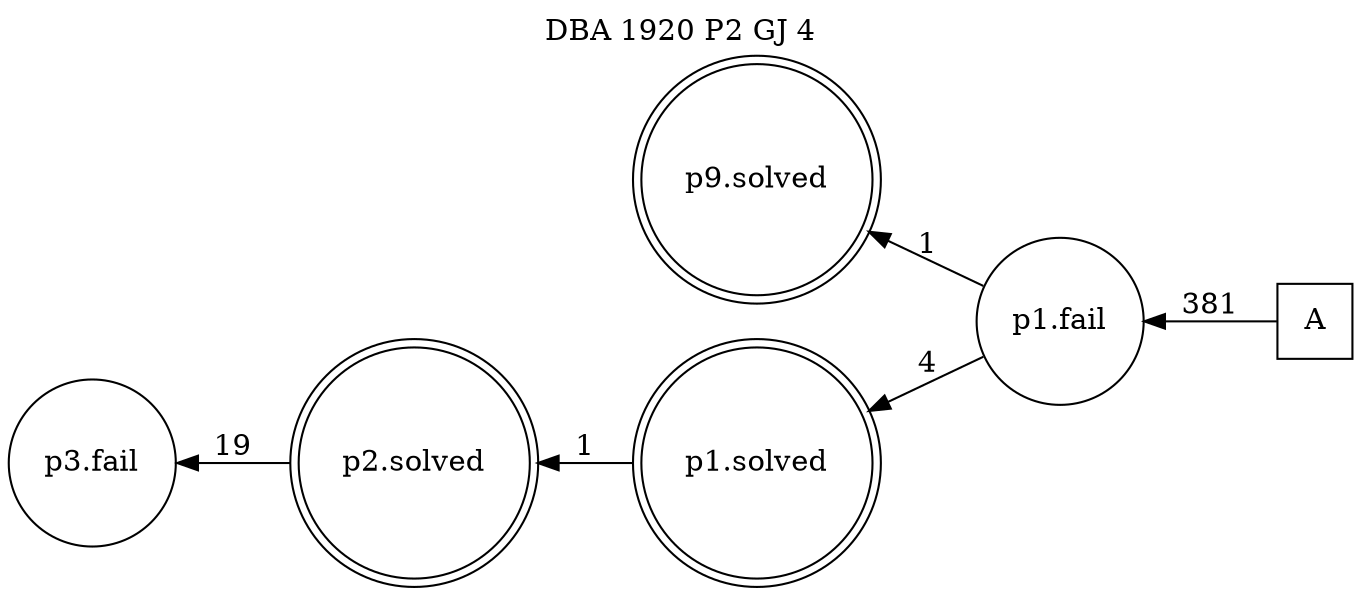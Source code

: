 digraph DBA_1920_P2_GJ_4 {
labelloc="tl"
label= " DBA 1920 P2 GJ 4 "
rankdir="RL";
graph [ size=" 10 , 10 !"]

"A" [shape="square" label="A"]
"p1.fail" [shape="circle" label="p1.fail"]
"p9.solved" [shape="doublecircle" label="p9.solved"]
"p1.solved" [shape="doublecircle" label="p1.solved"]
"p2.solved" [shape="doublecircle" label="p2.solved"]
"p3.fail" [shape="circle" label="p3.fail"]
"A" -> "p1.fail" [ label=381]
"p1.fail" -> "p9.solved" [ label=1]
"p1.fail" -> "p1.solved" [ label=4]
"p1.solved" -> "p2.solved" [ label=1]
"p2.solved" -> "p3.fail" [ label=19]
}
